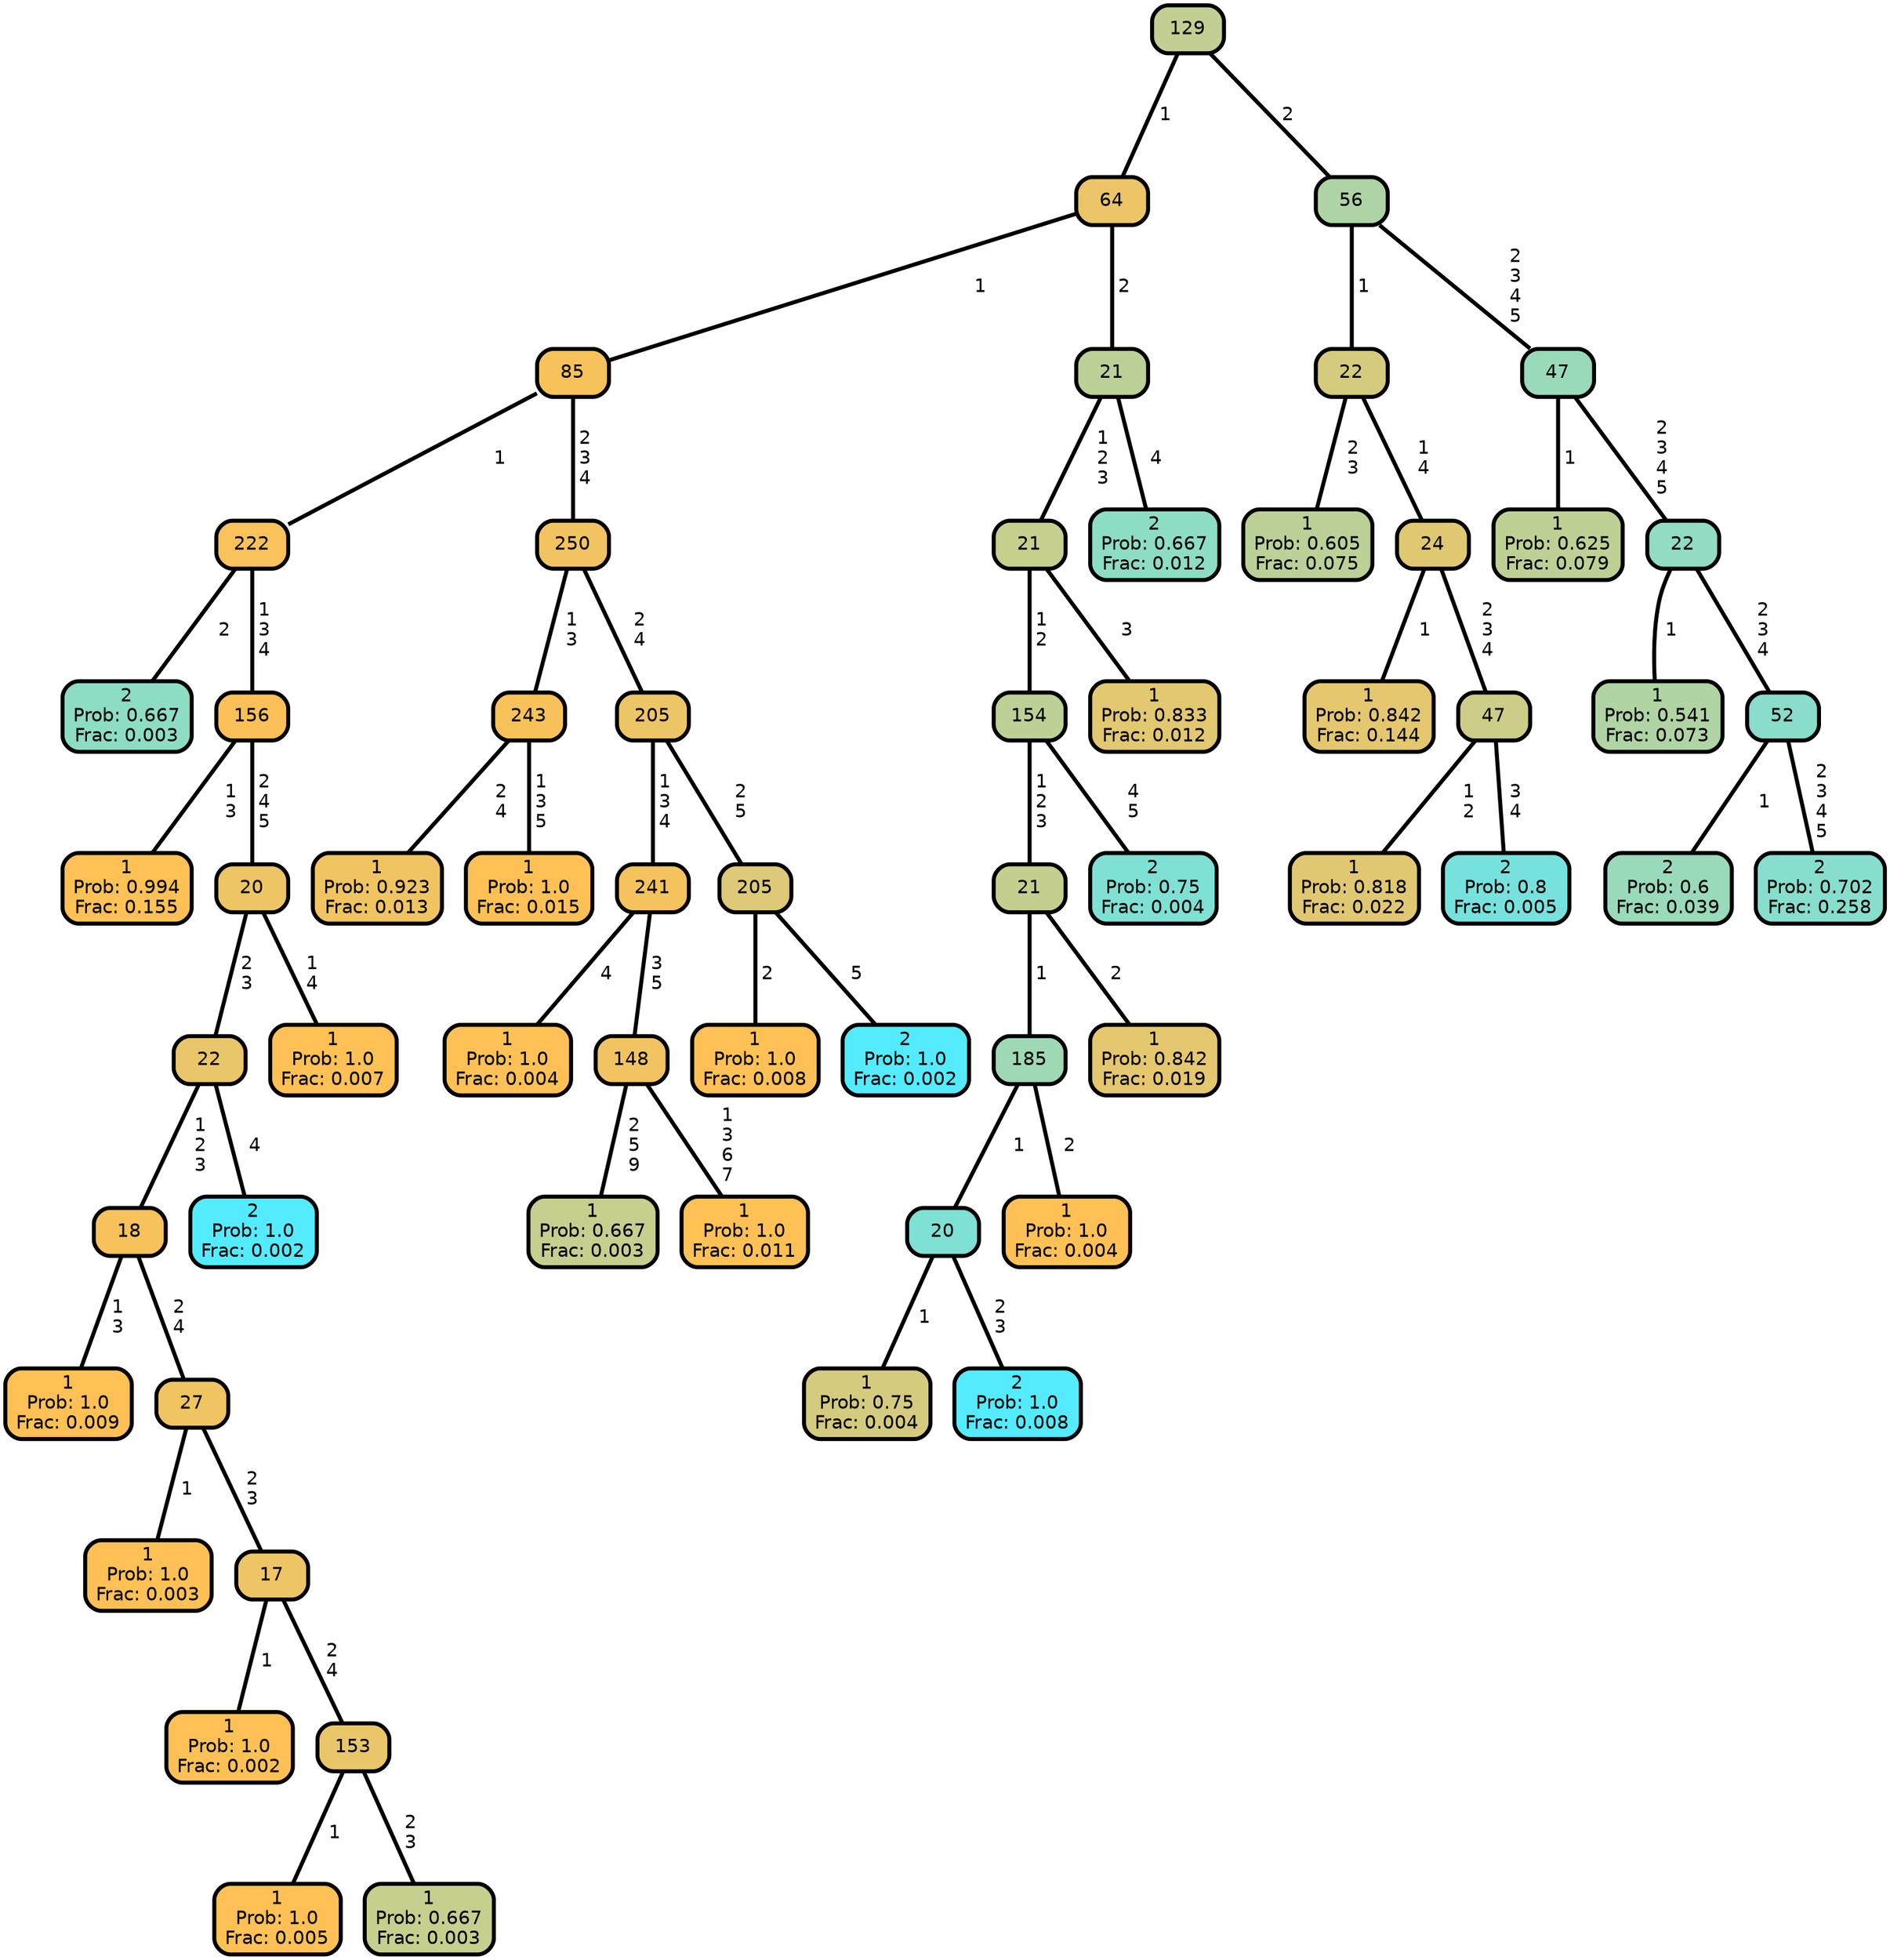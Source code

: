 graph Tree {
node [shape=box, style="filled, rounded",color="black",penwidth="3",fontcolor="black",                 fontname=helvetica] ;
graph [ranksep="0 equally", splines=straight,                 bgcolor=transparent, dpi=200] ;
edge [fontname=helvetica, color=black] ;
0 [label="2
Prob: 0.667
Frac: 0.003", fillcolor="#8dddc6"] ;
1 [label="222", fillcolor="#f9c25a"] ;
2 [label="1
Prob: 0.994
Frac: 0.155", fillcolor="#fdc156"] ;
3 [label="156", fillcolor="#fbc158"] ;
4 [label="1
Prob: 1.0
Frac: 0.009", fillcolor="#ffc155"] ;
5 [label="18", fillcolor="#f7c25c"] ;
6 [label="1
Prob: 1.0
Frac: 0.003", fillcolor="#ffc155"] ;
7 [label="27", fillcolor="#f1c462"] ;
8 [label="1
Prob: 1.0
Frac: 0.002", fillcolor="#ffc155"] ;
9 [label="17", fillcolor="#eec566"] ;
10 [label="1
Prob: 1.0
Frac: 0.005", fillcolor="#ffc155"] ;
11 [label="153", fillcolor="#e9c66a"] ;
12 [label="1
Prob: 0.667
Frac: 0.003", fillcolor="#c6cf8d"] ;
13 [label="22", fillcolor="#e9c66a"] ;
14 [label="2
Prob: 1.0
Frac: 0.002", fillcolor="#55ebff"] ;
15 [label="20", fillcolor="#eec565"] ;
16 [label="1
Prob: 1.0
Frac: 0.007", fillcolor="#ffc155"] ;
17 [label="85", fillcolor="#f8c25b"] ;
18 [label="1
Prob: 0.923
Frac: 0.013", fillcolor="#f1c462"] ;
19 [label="243", fillcolor="#f8c25b"] ;
20 [label="1
Prob: 1.0
Frac: 0.015", fillcolor="#ffc155"] ;
21 [label="250", fillcolor="#f2c461"] ;
22 [label="1
Prob: 1.0
Frac: 0.004", fillcolor="#ffc155"] ;
23 [label="241", fillcolor="#f5c35e"] ;
24 [label="1
Prob: 0.667
Frac: 0.003", fillcolor="#c6cf8d"] ;
25 [label="148", fillcolor="#f2c461"] ;
26 [label="1
Prob: 1.0
Frac: 0.011", fillcolor="#ffc155"] ;
27 [label="205", fillcolor="#ecc567"] ;
28 [label="1
Prob: 1.0
Frac: 0.008", fillcolor="#ffc155"] ;
29 [label="205", fillcolor="#ddc977"] ;
30 [label="2
Prob: 1.0
Frac: 0.002", fillcolor="#55ebff"] ;
31 [label="64", fillcolor="#ebc568"] ;
32 [label="1
Prob: 0.75
Frac: 0.004", fillcolor="#d4cb7f"] ;
33 [label="20", fillcolor="#7fe0d4"] ;
34 [label="2
Prob: 1.0
Frac: 0.008", fillcolor="#55ebff"] ;
35 [label="185", fillcolor="#9fd8b4"] ;
36 [label="1
Prob: 1.0
Frac: 0.004", fillcolor="#ffc155"] ;
37 [label="21", fillcolor="#c4cf8f"] ;
38 [label="1
Prob: 0.842
Frac: 0.019", fillcolor="#e4c76f"] ;
39 [label="154", fillcolor="#bdd196"] ;
40 [label="2
Prob: 0.75
Frac: 0.004", fillcolor="#7fe0d4"] ;
41 [label="21", fillcolor="#c6cf8d"] ;
42 [label="1
Prob: 0.833
Frac: 0.012", fillcolor="#e2c871"] ;
43 [label="21", fillcolor="#bbd198"] ;
44 [label="2
Prob: 0.667
Frac: 0.012", fillcolor="#8dddc6"] ;
45 [label="129", fillcolor="#c1d092"] ;
46 [label="1
Prob: 0.605
Frac: 0.075", fillcolor="#bbd198"] ;
47 [label="22", fillcolor="#d5cb7e"] ;
48 [label="1
Prob: 0.842
Frac: 0.144", fillcolor="#e4c76f"] ;
49 [label="24", fillcolor="#e0c873"] ;
50 [label="1
Prob: 0.818
Frac: 0.022", fillcolor="#e0c873"] ;
51 [label="47", fillcolor="#cccd87"] ;
52 [label="2
Prob: 0.8
Frac: 0.005", fillcolor="#77e2dd"] ;
53 [label="56", fillcolor="#aed4a5"] ;
54 [label="1
Prob: 0.625
Frac: 0.079", fillcolor="#bfd094"] ;
55 [label="47", fillcolor="#99daba"] ;
56 [label="1
Prob: 0.541
Frac: 0.073", fillcolor="#b0d4a3"] ;
57 [label="22", fillcolor="#91dcc2"] ;
58 [label="2
Prob: 0.6
Frac: 0.039", fillcolor="#99dabb"] ;
59 [label="52", fillcolor="#89ddca"] ;
60 [label="2
Prob: 0.702
Frac: 0.258", fillcolor="#87decc"] ;
1 -- 0 [label=" 2",penwidth=3] ;
1 -- 3 [label=" 1\n 3\n 4",penwidth=3] ;
3 -- 2 [label=" 1\n 3",penwidth=3] ;
3 -- 15 [label=" 2\n 4\n 5",penwidth=3] ;
5 -- 4 [label=" 1\n 3",penwidth=3] ;
5 -- 7 [label=" 2\n 4",penwidth=3] ;
7 -- 6 [label=" 1",penwidth=3] ;
7 -- 9 [label=" 2\n 3",penwidth=3] ;
9 -- 8 [label=" 1",penwidth=3] ;
9 -- 11 [label=" 2\n 4",penwidth=3] ;
11 -- 10 [label=" 1",penwidth=3] ;
11 -- 12 [label=" 2\n 3",penwidth=3] ;
13 -- 5 [label=" 1\n 2\n 3",penwidth=3] ;
13 -- 14 [label=" 4",penwidth=3] ;
15 -- 13 [label=" 2\n 3",penwidth=3] ;
15 -- 16 [label=" 1\n 4",penwidth=3] ;
17 -- 1 [label=" 1",penwidth=3] ;
17 -- 21 [label=" 2\n 3\n 4",penwidth=3] ;
19 -- 18 [label=" 2\n 4",penwidth=3] ;
19 -- 20 [label=" 1\n 3\n 5",penwidth=3] ;
21 -- 19 [label=" 1\n 3",penwidth=3] ;
21 -- 27 [label=" 2\n 4",penwidth=3] ;
23 -- 22 [label=" 4",penwidth=3] ;
23 -- 25 [label=" 3\n 5",penwidth=3] ;
25 -- 24 [label=" 2\n 5\n 9",penwidth=3] ;
25 -- 26 [label=" 1\n 3\n 6\n 7",penwidth=3] ;
27 -- 23 [label=" 1\n 3\n 4",penwidth=3] ;
27 -- 29 [label=" 2\n 5",penwidth=3] ;
29 -- 28 [label=" 2",penwidth=3] ;
29 -- 30 [label=" 5",penwidth=3] ;
31 -- 17 [label=" 1",penwidth=3] ;
31 -- 43 [label=" 2",penwidth=3] ;
33 -- 32 [label=" 1",penwidth=3] ;
33 -- 34 [label=" 2\n 3",penwidth=3] ;
35 -- 33 [label=" 1",penwidth=3] ;
35 -- 36 [label=" 2",penwidth=3] ;
37 -- 35 [label=" 1",penwidth=3] ;
37 -- 38 [label=" 2",penwidth=3] ;
39 -- 37 [label=" 1\n 2\n 3",penwidth=3] ;
39 -- 40 [label=" 4\n 5",penwidth=3] ;
41 -- 39 [label=" 1\n 2",penwidth=3] ;
41 -- 42 [label=" 3",penwidth=3] ;
43 -- 41 [label=" 1\n 2\n 3",penwidth=3] ;
43 -- 44 [label=" 4",penwidth=3] ;
45 -- 31 [label=" 1",penwidth=3] ;
45 -- 53 [label=" 2",penwidth=3] ;
47 -- 46 [label=" 2\n 3",penwidth=3] ;
47 -- 49 [label=" 1\n 4",penwidth=3] ;
49 -- 48 [label=" 1",penwidth=3] ;
49 -- 51 [label=" 2\n 3\n 4",penwidth=3] ;
51 -- 50 [label=" 1\n 2",penwidth=3] ;
51 -- 52 [label=" 3\n 4",penwidth=3] ;
53 -- 47 [label=" 1",penwidth=3] ;
53 -- 55 [label=" 2\n 3\n 4\n 5",penwidth=3] ;
55 -- 54 [label=" 1",penwidth=3] ;
55 -- 57 [label=" 2\n 3\n 4\n 5",penwidth=3] ;
57 -- 56 [label=" 1",penwidth=3] ;
57 -- 59 [label=" 2\n 3\n 4",penwidth=3] ;
59 -- 58 [label=" 1",penwidth=3] ;
59 -- 60 [label=" 2\n 3\n 4\n 5",penwidth=3] ;
{rank = same;}}